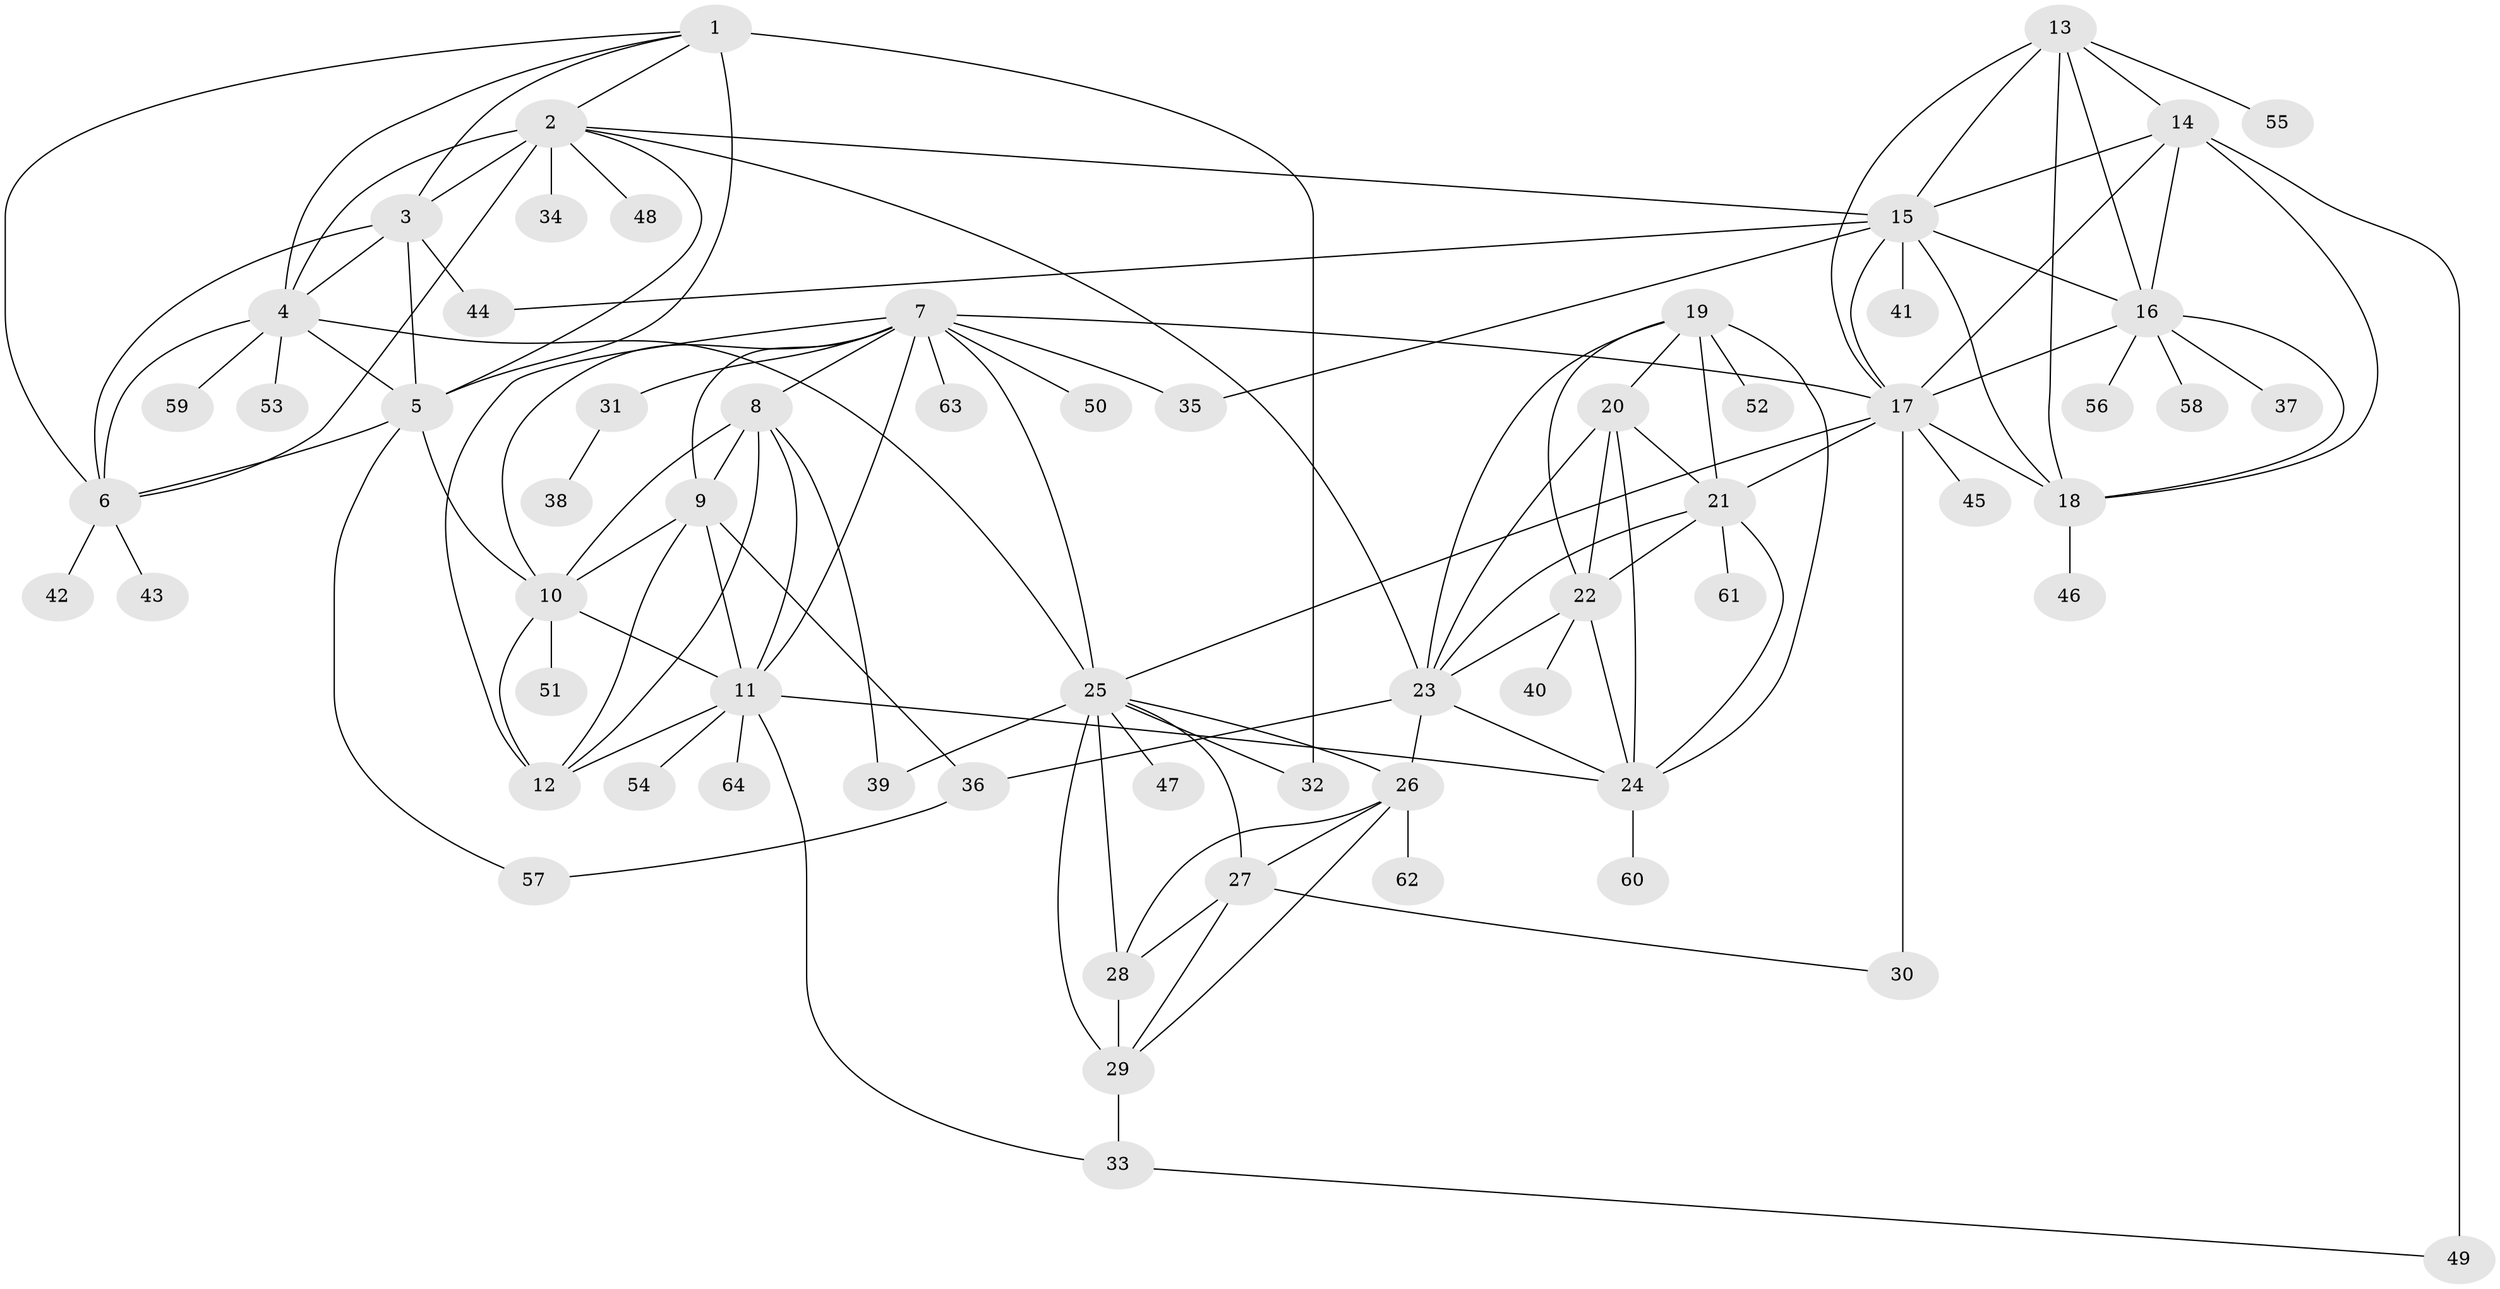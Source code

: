 // original degree distribution, {9: 0.06299212598425197, 14: 0.007874015748031496, 8: 0.07086614173228346, 12: 0.015748031496062992, 6: 0.007874015748031496, 10: 0.015748031496062992, 7: 0.047244094488188976, 11: 0.007874015748031496, 2: 0.15748031496062992, 1: 0.5905511811023622, 3: 0.015748031496062992}
// Generated by graph-tools (version 1.1) at 2025/37/03/09/25 02:37:23]
// undirected, 64 vertices, 124 edges
graph export_dot {
graph [start="1"]
  node [color=gray90,style=filled];
  1;
  2;
  3;
  4;
  5;
  6;
  7;
  8;
  9;
  10;
  11;
  12;
  13;
  14;
  15;
  16;
  17;
  18;
  19;
  20;
  21;
  22;
  23;
  24;
  25;
  26;
  27;
  28;
  29;
  30;
  31;
  32;
  33;
  34;
  35;
  36;
  37;
  38;
  39;
  40;
  41;
  42;
  43;
  44;
  45;
  46;
  47;
  48;
  49;
  50;
  51;
  52;
  53;
  54;
  55;
  56;
  57;
  58;
  59;
  60;
  61;
  62;
  63;
  64;
  1 -- 2 [weight=1.0];
  1 -- 3 [weight=1.0];
  1 -- 4 [weight=1.0];
  1 -- 5 [weight=1.0];
  1 -- 6 [weight=1.0];
  1 -- 32 [weight=3.0];
  2 -- 3 [weight=1.0];
  2 -- 4 [weight=1.0];
  2 -- 5 [weight=1.0];
  2 -- 6 [weight=1.0];
  2 -- 15 [weight=1.0];
  2 -- 23 [weight=1.0];
  2 -- 34 [weight=5.0];
  2 -- 48 [weight=1.0];
  3 -- 4 [weight=1.0];
  3 -- 5 [weight=1.0];
  3 -- 6 [weight=1.0];
  3 -- 44 [weight=3.0];
  4 -- 5 [weight=1.0];
  4 -- 6 [weight=1.0];
  4 -- 25 [weight=1.0];
  4 -- 53 [weight=1.0];
  4 -- 59 [weight=1.0];
  5 -- 6 [weight=1.0];
  5 -- 10 [weight=1.0];
  5 -- 57 [weight=1.0];
  6 -- 42 [weight=1.0];
  6 -- 43 [weight=1.0];
  7 -- 8 [weight=1.0];
  7 -- 9 [weight=1.0];
  7 -- 10 [weight=1.0];
  7 -- 11 [weight=1.0];
  7 -- 12 [weight=1.0];
  7 -- 17 [weight=1.0];
  7 -- 25 [weight=1.0];
  7 -- 31 [weight=1.0];
  7 -- 35 [weight=1.0];
  7 -- 50 [weight=1.0];
  7 -- 63 [weight=1.0];
  8 -- 9 [weight=1.0];
  8 -- 10 [weight=1.0];
  8 -- 11 [weight=1.0];
  8 -- 12 [weight=2.0];
  8 -- 39 [weight=1.0];
  9 -- 10 [weight=1.0];
  9 -- 11 [weight=1.0];
  9 -- 12 [weight=1.0];
  9 -- 36 [weight=3.0];
  10 -- 11 [weight=1.0];
  10 -- 12 [weight=1.0];
  10 -- 51 [weight=2.0];
  11 -- 12 [weight=1.0];
  11 -- 24 [weight=1.0];
  11 -- 33 [weight=1.0];
  11 -- 54 [weight=1.0];
  11 -- 64 [weight=1.0];
  13 -- 14 [weight=1.0];
  13 -- 15 [weight=1.0];
  13 -- 16 [weight=1.0];
  13 -- 17 [weight=1.0];
  13 -- 18 [weight=1.0];
  13 -- 55 [weight=1.0];
  14 -- 15 [weight=1.0];
  14 -- 16 [weight=1.0];
  14 -- 17 [weight=1.0];
  14 -- 18 [weight=1.0];
  14 -- 49 [weight=2.0];
  15 -- 16 [weight=1.0];
  15 -- 17 [weight=1.0];
  15 -- 18 [weight=1.0];
  15 -- 35 [weight=1.0];
  15 -- 41 [weight=1.0];
  15 -- 44 [weight=1.0];
  16 -- 17 [weight=1.0];
  16 -- 18 [weight=1.0];
  16 -- 37 [weight=1.0];
  16 -- 56 [weight=1.0];
  16 -- 58 [weight=1.0];
  17 -- 18 [weight=1.0];
  17 -- 21 [weight=1.0];
  17 -- 25 [weight=1.0];
  17 -- 30 [weight=2.0];
  17 -- 45 [weight=1.0];
  18 -- 46 [weight=1.0];
  19 -- 20 [weight=1.0];
  19 -- 21 [weight=1.0];
  19 -- 22 [weight=1.0];
  19 -- 23 [weight=1.0];
  19 -- 24 [weight=1.0];
  19 -- 52 [weight=3.0];
  20 -- 21 [weight=3.0];
  20 -- 22 [weight=1.0];
  20 -- 23 [weight=1.0];
  20 -- 24 [weight=1.0];
  21 -- 22 [weight=1.0];
  21 -- 23 [weight=1.0];
  21 -- 24 [weight=1.0];
  21 -- 61 [weight=1.0];
  22 -- 23 [weight=1.0];
  22 -- 24 [weight=1.0];
  22 -- 40 [weight=2.0];
  23 -- 24 [weight=1.0];
  23 -- 26 [weight=1.0];
  23 -- 36 [weight=1.0];
  24 -- 60 [weight=1.0];
  25 -- 26 [weight=2.0];
  25 -- 27 [weight=2.0];
  25 -- 28 [weight=3.0];
  25 -- 29 [weight=2.0];
  25 -- 32 [weight=1.0];
  25 -- 39 [weight=1.0];
  25 -- 47 [weight=1.0];
  26 -- 27 [weight=1.0];
  26 -- 28 [weight=1.0];
  26 -- 29 [weight=1.0];
  26 -- 62 [weight=1.0];
  27 -- 28 [weight=1.0];
  27 -- 29 [weight=1.0];
  27 -- 30 [weight=1.0];
  28 -- 29 [weight=1.0];
  29 -- 33 [weight=5.0];
  31 -- 38 [weight=1.0];
  33 -- 49 [weight=1.0];
  36 -- 57 [weight=1.0];
}
